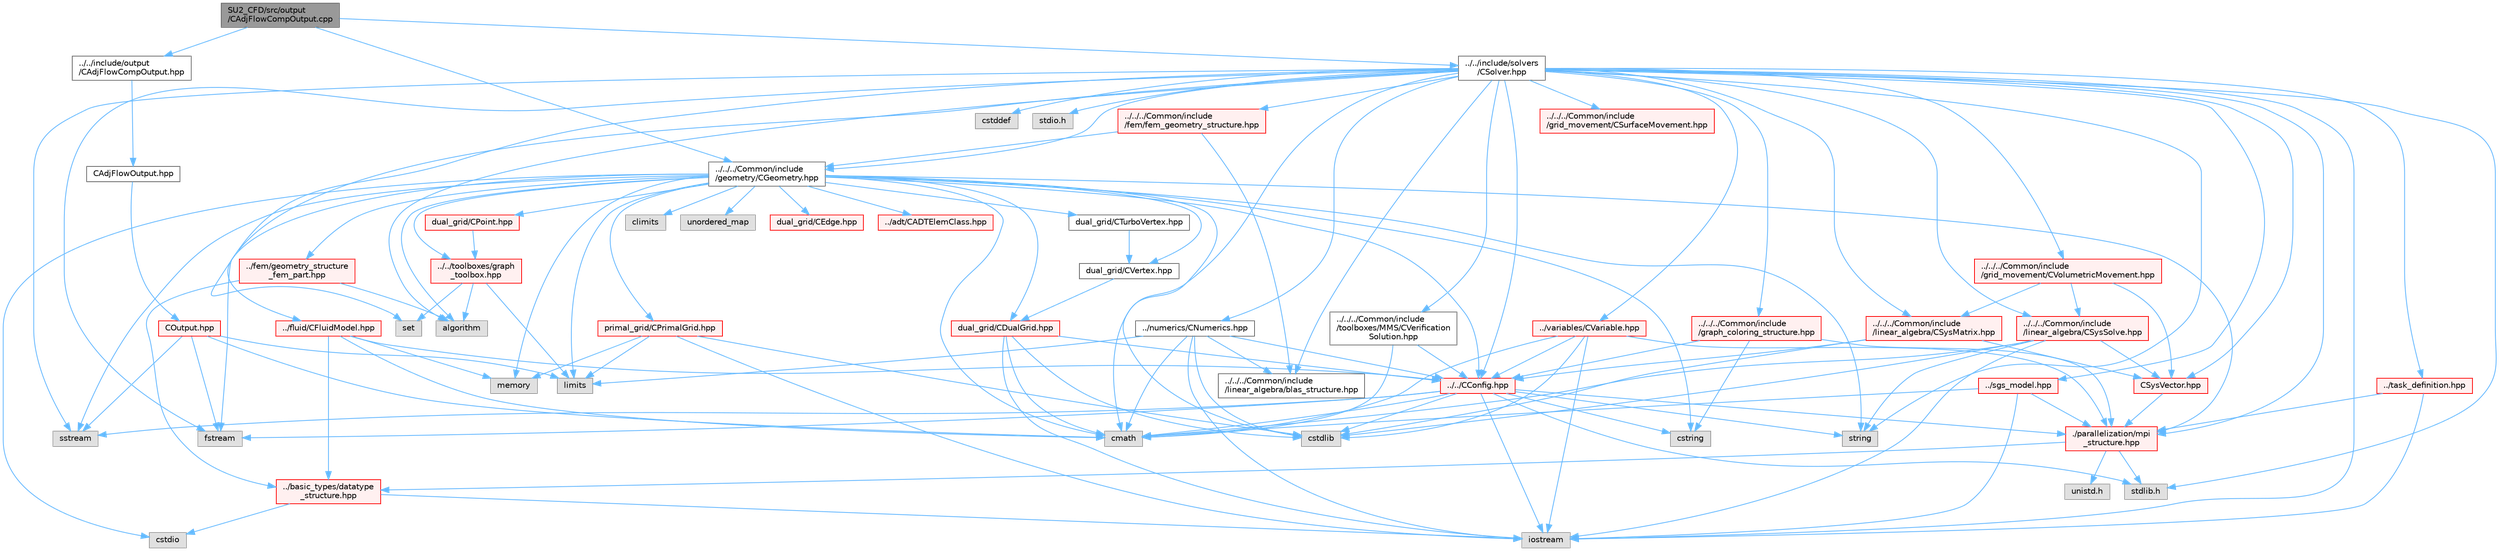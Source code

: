 digraph "SU2_CFD/src/output/CAdjFlowCompOutput.cpp"
{
 // LATEX_PDF_SIZE
  bgcolor="transparent";
  edge [fontname=Helvetica,fontsize=10,labelfontname=Helvetica,labelfontsize=10];
  node [fontname=Helvetica,fontsize=10,shape=box,height=0.2,width=0.4];
  Node1 [id="Node000001",label="SU2_CFD/src/output\l/CAdjFlowCompOutput.cpp",height=0.2,width=0.4,color="gray40", fillcolor="grey60", style="filled", fontcolor="black",tooltip="Main subroutines for flow discrete adjoint output."];
  Node1 -> Node2 [id="edge1_Node000001_Node000002",color="steelblue1",style="solid",tooltip=" "];
  Node2 [id="Node000002",label="../../include/output\l/CAdjFlowCompOutput.hpp",height=0.2,width=0.4,color="grey40", fillcolor="white", style="filled",URL="$CAdjFlowCompOutput_8hpp.html",tooltip="Headers of the adjoint compressible flow output."];
  Node2 -> Node3 [id="edge2_Node000002_Node000003",color="steelblue1",style="solid",tooltip=" "];
  Node3 [id="Node000003",label="CAdjFlowOutput.hpp",height=0.2,width=0.4,color="grey40", fillcolor="white", style="filled",URL="$CAdjFlowOutput_8hpp.html",tooltip="Headers of the adjoint flow output."];
  Node3 -> Node4 [id="edge3_Node000003_Node000004",color="steelblue1",style="solid",tooltip=" "];
  Node4 [id="Node000004",label="COutput.hpp",height=0.2,width=0.4,color="red", fillcolor="#FFF0F0", style="filled",URL="$COutput_8hpp.html",tooltip="Headers of the output class."];
  Node4 -> Node5 [id="edge4_Node000004_Node000005",color="steelblue1",style="solid",tooltip=" "];
  Node5 [id="Node000005",label="fstream",height=0.2,width=0.4,color="grey60", fillcolor="#E0E0E0", style="filled",tooltip=" "];
  Node4 -> Node6 [id="edge5_Node000004_Node000006",color="steelblue1",style="solid",tooltip=" "];
  Node6 [id="Node000006",label="cmath",height=0.2,width=0.4,color="grey60", fillcolor="#E0E0E0", style="filled",tooltip=" "];
  Node4 -> Node8 [id="edge6_Node000004_Node000008",color="steelblue1",style="solid",tooltip=" "];
  Node8 [id="Node000008",label="sstream",height=0.2,width=0.4,color="grey60", fillcolor="#E0E0E0", style="filled",tooltip=" "];
  Node4 -> Node10 [id="edge7_Node000004_Node000010",color="steelblue1",style="solid",tooltip=" "];
  Node10 [id="Node000010",label="limits",height=0.2,width=0.4,color="grey60", fillcolor="#E0E0E0", style="filled",tooltip=" "];
  Node1 -> Node37 [id="edge8_Node000001_Node000037",color="steelblue1",style="solid",tooltip=" "];
  Node37 [id="Node000037",label="../../../Common/include\l/geometry/CGeometry.hpp",height=0.2,width=0.4,color="grey40", fillcolor="white", style="filled",URL="$CGeometry_8hpp.html",tooltip="Headers of the main subroutines for creating the geometrical structure. The subroutines and functions..."];
  Node37 -> Node10 [id="edge9_Node000037_Node000010",color="steelblue1",style="solid",tooltip=" "];
  Node37 -> Node28 [id="edge10_Node000037_Node000028",color="steelblue1",style="solid",tooltip=" "];
  Node28 [id="Node000028",label="./parallelization/mpi\l_structure.hpp",height=0.2,width=0.4,color="red", fillcolor="#FFF0F0", style="filled",URL="$mpi__structure_8hpp.html",tooltip="Headers of the mpi interface for generalized datatypes. The subroutines and functions are in the mpi_..."];
  Node28 -> Node29 [id="edge11_Node000028_Node000029",color="steelblue1",style="solid",tooltip=" "];
  Node29 [id="Node000029",label="stdlib.h",height=0.2,width=0.4,color="grey60", fillcolor="#E0E0E0", style="filled",tooltip=" "];
  Node28 -> Node17 [id="edge12_Node000028_Node000017",color="steelblue1",style="solid",tooltip=" "];
  Node17 [id="Node000017",label="../basic_types/datatype\l_structure.hpp",height=0.2,width=0.4,color="red", fillcolor="#FFF0F0", style="filled",URL="$datatype__structure_8hpp.html",tooltip="Headers for generalized datatypes, defines an interface for AD types."];
  Node17 -> Node13 [id="edge13_Node000017_Node000013",color="steelblue1",style="solid",tooltip=" "];
  Node13 [id="Node000013",label="iostream",height=0.2,width=0.4,color="grey60", fillcolor="#E0E0E0", style="filled",tooltip=" "];
  Node17 -> Node19 [id="edge14_Node000017_Node000019",color="steelblue1",style="solid",tooltip=" "];
  Node19 [id="Node000019",label="cstdio",height=0.2,width=0.4,color="grey60", fillcolor="#E0E0E0", style="filled",tooltip=" "];
  Node28 -> Node30 [id="edge15_Node000028_Node000030",color="steelblue1",style="solid",tooltip=" "];
  Node30 [id="Node000030",label="unistd.h",height=0.2,width=0.4,color="grey60", fillcolor="#E0E0E0", style="filled",tooltip=" "];
  Node37 -> Node15 [id="edge16_Node000037_Node000015",color="steelblue1",style="solid",tooltip=" "];
  Node15 [id="Node000015",label="string",height=0.2,width=0.4,color="grey60", fillcolor="#E0E0E0", style="filled",tooltip=" "];
  Node37 -> Node5 [id="edge17_Node000037_Node000005",color="steelblue1",style="solid",tooltip=" "];
  Node37 -> Node8 [id="edge18_Node000037_Node000008",color="steelblue1",style="solid",tooltip=" "];
  Node37 -> Node6 [id="edge19_Node000037_Node000006",color="steelblue1",style="solid",tooltip=" "];
  Node37 -> Node16 [id="edge20_Node000037_Node000016",color="steelblue1",style="solid",tooltip=" "];
  Node16 [id="Node000016",label="algorithm",height=0.2,width=0.4,color="grey60", fillcolor="#E0E0E0", style="filled",tooltip=" "];
  Node37 -> Node38 [id="edge21_Node000037_Node000038",color="steelblue1",style="solid",tooltip=" "];
  Node38 [id="Node000038",label="cstring",height=0.2,width=0.4,color="grey60", fillcolor="#E0E0E0", style="filled",tooltip=" "];
  Node37 -> Node19 [id="edge22_Node000037_Node000019",color="steelblue1",style="solid",tooltip=" "];
  Node37 -> Node31 [id="edge23_Node000037_Node000031",color="steelblue1",style="solid",tooltip=" "];
  Node31 [id="Node000031",label="cstdlib",height=0.2,width=0.4,color="grey60", fillcolor="#E0E0E0", style="filled",tooltip=" "];
  Node37 -> Node39 [id="edge24_Node000037_Node000039",color="steelblue1",style="solid",tooltip=" "];
  Node39 [id="Node000039",label="climits",height=0.2,width=0.4,color="grey60", fillcolor="#E0E0E0", style="filled",tooltip=" "];
  Node37 -> Node34 [id="edge25_Node000037_Node000034",color="steelblue1",style="solid",tooltip=" "];
  Node34 [id="Node000034",label="memory",height=0.2,width=0.4,color="grey60", fillcolor="#E0E0E0", style="filled",tooltip=" "];
  Node37 -> Node40 [id="edge26_Node000037_Node000040",color="steelblue1",style="solid",tooltip=" "];
  Node40 [id="Node000040",label="unordered_map",height=0.2,width=0.4,color="grey60", fillcolor="#E0E0E0", style="filled",tooltip=" "];
  Node37 -> Node41 [id="edge27_Node000037_Node000041",color="steelblue1",style="solid",tooltip=" "];
  Node41 [id="Node000041",label="primal_grid/CPrimalGrid.hpp",height=0.2,width=0.4,color="red", fillcolor="#FFF0F0", style="filled",URL="$CPrimalGrid_8hpp.html",tooltip="Headers of the main subroutines for storing the primal grid structure. The subroutines and functions ..."];
  Node41 -> Node13 [id="edge28_Node000041_Node000013",color="steelblue1",style="solid",tooltip=" "];
  Node41 -> Node10 [id="edge29_Node000041_Node000010",color="steelblue1",style="solid",tooltip=" "];
  Node41 -> Node31 [id="edge30_Node000041_Node000031",color="steelblue1",style="solid",tooltip=" "];
  Node41 -> Node34 [id="edge31_Node000041_Node000034",color="steelblue1",style="solid",tooltip=" "];
  Node37 -> Node42 [id="edge32_Node000037_Node000042",color="steelblue1",style="solid",tooltip=" "];
  Node42 [id="Node000042",label="dual_grid/CDualGrid.hpp",height=0.2,width=0.4,color="red", fillcolor="#FFF0F0", style="filled",URL="$CDualGrid_8hpp.html",tooltip="Headers of the main subroutines for doing the complete dual grid structure. The subroutines and funct..."];
  Node42 -> Node6 [id="edge33_Node000042_Node000006",color="steelblue1",style="solid",tooltip=" "];
  Node42 -> Node13 [id="edge34_Node000042_Node000013",color="steelblue1",style="solid",tooltip=" "];
  Node42 -> Node31 [id="edge35_Node000042_Node000031",color="steelblue1",style="solid",tooltip=" "];
  Node42 -> Node43 [id="edge36_Node000042_Node000043",color="steelblue1",style="solid",tooltip=" "];
  Node43 [id="Node000043",label="../../CConfig.hpp",height=0.2,width=0.4,color="red", fillcolor="#FFF0F0", style="filled",URL="$CConfig_8hpp.html",tooltip="All the information about the definition of the physical problem. The subroutines and functions are i..."];
  Node43 -> Node28 [id="edge37_Node000043_Node000028",color="steelblue1",style="solid",tooltip=" "];
  Node43 -> Node13 [id="edge38_Node000043_Node000013",color="steelblue1",style="solid",tooltip=" "];
  Node43 -> Node31 [id="edge39_Node000043_Node000031",color="steelblue1",style="solid",tooltip=" "];
  Node43 -> Node5 [id="edge40_Node000043_Node000005",color="steelblue1",style="solid",tooltip=" "];
  Node43 -> Node8 [id="edge41_Node000043_Node000008",color="steelblue1",style="solid",tooltip=" "];
  Node43 -> Node15 [id="edge42_Node000043_Node000015",color="steelblue1",style="solid",tooltip=" "];
  Node43 -> Node38 [id="edge43_Node000043_Node000038",color="steelblue1",style="solid",tooltip=" "];
  Node43 -> Node29 [id="edge44_Node000043_Node000029",color="steelblue1",style="solid",tooltip=" "];
  Node43 -> Node6 [id="edge45_Node000043_Node000006",color="steelblue1",style="solid",tooltip=" "];
  Node37 -> Node55 [id="edge46_Node000037_Node000055",color="steelblue1",style="solid",tooltip=" "];
  Node55 [id="Node000055",label="dual_grid/CPoint.hpp",height=0.2,width=0.4,color="red", fillcolor="#FFF0F0", style="filled",URL="$CPoint_8hpp.html",tooltip="Declaration of the point class that stores geometric and adjacency information for dual control volum..."];
  Node55 -> Node56 [id="edge47_Node000055_Node000056",color="steelblue1",style="solid",tooltip=" "];
  Node56 [id="Node000056",label="../../toolboxes/graph\l_toolbox.hpp",height=0.2,width=0.4,color="red", fillcolor="#FFF0F0", style="filled",URL="$graph__toolbox_8hpp.html",tooltip="Functions and classes to build/represent sparse graphs or sparse patterns."];
  Node56 -> Node57 [id="edge48_Node000056_Node000057",color="steelblue1",style="solid",tooltip=" "];
  Node57 [id="Node000057",label="set",height=0.2,width=0.4,color="grey60", fillcolor="#E0E0E0", style="filled",tooltip=" "];
  Node56 -> Node10 [id="edge49_Node000056_Node000010",color="steelblue1",style="solid",tooltip=" "];
  Node56 -> Node16 [id="edge50_Node000056_Node000016",color="steelblue1",style="solid",tooltip=" "];
  Node37 -> Node59 [id="edge51_Node000037_Node000059",color="steelblue1",style="solid",tooltip=" "];
  Node59 [id="Node000059",label="dual_grid/CEdge.hpp",height=0.2,width=0.4,color="red", fillcolor="#FFF0F0", style="filled",URL="$CEdge_8hpp.html",tooltip="Declaration of the edge class CEdge.cpp file."];
  Node37 -> Node60 [id="edge52_Node000037_Node000060",color="steelblue1",style="solid",tooltip=" "];
  Node60 [id="Node000060",label="dual_grid/CVertex.hpp",height=0.2,width=0.4,color="grey40", fillcolor="white", style="filled",URL="$CVertex_8hpp.html",tooltip="Headers of the main subroutines for doing the complete dual grid structure. The subroutines and funct..."];
  Node60 -> Node42 [id="edge53_Node000060_Node000042",color="steelblue1",style="solid",tooltip=" "];
  Node37 -> Node61 [id="edge54_Node000037_Node000061",color="steelblue1",style="solid",tooltip=" "];
  Node61 [id="Node000061",label="dual_grid/CTurboVertex.hpp",height=0.2,width=0.4,color="grey40", fillcolor="white", style="filled",URL="$CTurboVertex_8hpp.html",tooltip="Headers of the main subroutines for doing the complete dual grid structure. The subroutines and funct..."];
  Node61 -> Node60 [id="edge55_Node000061_Node000060",color="steelblue1",style="solid",tooltip=" "];
  Node37 -> Node43 [id="edge56_Node000037_Node000043",color="steelblue1",style="solid",tooltip=" "];
  Node37 -> Node62 [id="edge57_Node000037_Node000062",color="steelblue1",style="solid",tooltip=" "];
  Node62 [id="Node000062",label="../fem/geometry_structure\l_fem_part.hpp",height=0.2,width=0.4,color="red", fillcolor="#FFF0F0", style="filled",URL="$geometry__structure__fem__part_8hpp.html",tooltip="Helper classes for the Fluid FEM solver."];
  Node62 -> Node17 [id="edge58_Node000062_Node000017",color="steelblue1",style="solid",tooltip=" "];
  Node62 -> Node16 [id="edge59_Node000062_Node000016",color="steelblue1",style="solid",tooltip=" "];
  Node37 -> Node56 [id="edge60_Node000037_Node000056",color="steelblue1",style="solid",tooltip=" "];
  Node37 -> Node63 [id="edge61_Node000037_Node000063",color="steelblue1",style="solid",tooltip=" "];
  Node63 [id="Node000063",label="../adt/CADTElemClass.hpp",height=0.2,width=0.4,color="red", fillcolor="#FFF0F0", style="filled",URL="$CADTElemClass_8hpp.html",tooltip="Class for storing an ADT of (linear) elements in an arbitrary number of dimensions."];
  Node1 -> Node72 [id="edge62_Node000001_Node000072",color="steelblue1",style="solid",tooltip=" "];
  Node72 [id="Node000072",label="../../include/solvers\l/CSolver.hpp",height=0.2,width=0.4,color="grey40", fillcolor="white", style="filled",URL="$CSolver_8hpp.html",tooltip="Headers of the CSolver class which is inherited by all of the other solvers."];
  Node72 -> Node28 [id="edge63_Node000072_Node000028",color="steelblue1",style="solid",tooltip=" "];
  Node72 -> Node6 [id="edge64_Node000072_Node000006",color="steelblue1",style="solid",tooltip=" "];
  Node72 -> Node24 [id="edge65_Node000072_Node000024",color="steelblue1",style="solid",tooltip=" "];
  Node24 [id="Node000024",label="cstddef",height=0.2,width=0.4,color="grey60", fillcolor="#E0E0E0", style="filled",tooltip=" "];
  Node72 -> Node15 [id="edge66_Node000072_Node000015",color="steelblue1",style="solid",tooltip=" "];
  Node72 -> Node5 [id="edge67_Node000072_Node000005",color="steelblue1",style="solid",tooltip=" "];
  Node72 -> Node8 [id="edge68_Node000072_Node000008",color="steelblue1",style="solid",tooltip=" "];
  Node72 -> Node16 [id="edge69_Node000072_Node000016",color="steelblue1",style="solid",tooltip=" "];
  Node72 -> Node13 [id="edge70_Node000072_Node000013",color="steelblue1",style="solid",tooltip=" "];
  Node72 -> Node57 [id="edge71_Node000072_Node000057",color="steelblue1",style="solid",tooltip=" "];
  Node72 -> Node29 [id="edge72_Node000072_Node000029",color="steelblue1",style="solid",tooltip=" "];
  Node72 -> Node73 [id="edge73_Node000072_Node000073",color="steelblue1",style="solid",tooltip=" "];
  Node73 [id="Node000073",label="stdio.h",height=0.2,width=0.4,color="grey60", fillcolor="#E0E0E0", style="filled",tooltip=" "];
  Node72 -> Node67 [id="edge74_Node000072_Node000067",color="steelblue1",style="solid",tooltip=" "];
  Node67 [id="Node000067",label="../fluid/CFluidModel.hpp",height=0.2,width=0.4,color="red", fillcolor="#FFF0F0", style="filled",URL="$CFluidModel_8hpp.html",tooltip="Defines the main fluid model class for thermophysical properties."];
  Node67 -> Node6 [id="edge75_Node000067_Node000006",color="steelblue1",style="solid",tooltip=" "];
  Node67 -> Node34 [id="edge76_Node000067_Node000034",color="steelblue1",style="solid",tooltip=" "];
  Node67 -> Node43 [id="edge77_Node000067_Node000043",color="steelblue1",style="solid",tooltip=" "];
  Node67 -> Node17 [id="edge78_Node000067_Node000017",color="steelblue1",style="solid",tooltip=" "];
  Node72 -> Node74 [id="edge79_Node000072_Node000074",color="steelblue1",style="solid",tooltip=" "];
  Node74 [id="Node000074",label="../task_definition.hpp",height=0.2,width=0.4,color="red", fillcolor="#FFF0F0", style="filled",URL="$task__definition_8hpp.html",tooltip="Header of the task definition class for the SU2 solvers."];
  Node74 -> Node28 [id="edge80_Node000074_Node000028",color="steelblue1",style="solid",tooltip=" "];
  Node74 -> Node13 [id="edge81_Node000074_Node000013",color="steelblue1",style="solid",tooltip=" "];
  Node72 -> Node76 [id="edge82_Node000072_Node000076",color="steelblue1",style="solid",tooltip=" "];
  Node76 [id="Node000076",label="../numerics/CNumerics.hpp",height=0.2,width=0.4,color="grey40", fillcolor="white", style="filled",URL="$CNumerics_8hpp.html",tooltip="Declaration of the base numerics class, the implementation is in the CNumerics.cpp file."];
  Node76 -> Node6 [id="edge83_Node000076_Node000006",color="steelblue1",style="solid",tooltip=" "];
  Node76 -> Node13 [id="edge84_Node000076_Node000013",color="steelblue1",style="solid",tooltip=" "];
  Node76 -> Node10 [id="edge85_Node000076_Node000010",color="steelblue1",style="solid",tooltip=" "];
  Node76 -> Node31 [id="edge86_Node000076_Node000031",color="steelblue1",style="solid",tooltip=" "];
  Node76 -> Node43 [id="edge87_Node000076_Node000043",color="steelblue1",style="solid",tooltip=" "];
  Node76 -> Node77 [id="edge88_Node000076_Node000077",color="steelblue1",style="solid",tooltip=" "];
  Node77 [id="Node000077",label="../../../Common/include\l/linear_algebra/blas_structure.hpp",height=0.2,width=0.4,color="grey40", fillcolor="white", style="filled",URL="$blas__structure_8hpp.html",tooltip="Include files and headers of the functions for matrix and vector operations, which are typically foun..."];
  Node72 -> Node78 [id="edge89_Node000072_Node000078",color="steelblue1",style="solid",tooltip=" "];
  Node78 [id="Node000078",label="../sgs_model.hpp",height=0.2,width=0.4,color="red", fillcolor="#FFF0F0", style="filled",URL="$sgs__model_8hpp.html",tooltip="Headers of the LES subgrid scale models of the SU2 solvers."];
  Node78 -> Node28 [id="edge90_Node000078_Node000028",color="steelblue1",style="solid",tooltip=" "];
  Node78 -> Node13 [id="edge91_Node000078_Node000013",color="steelblue1",style="solid",tooltip=" "];
  Node78 -> Node6 [id="edge92_Node000078_Node000006",color="steelblue1",style="solid",tooltip=" "];
  Node72 -> Node80 [id="edge93_Node000072_Node000080",color="steelblue1",style="solid",tooltip=" "];
  Node80 [id="Node000080",label="../../../Common/include\l/fem/fem_geometry_structure.hpp",height=0.2,width=0.4,color="red", fillcolor="#FFF0F0", style="filled",URL="$fem__geometry__structure_8hpp.html",tooltip="Headers of the main subroutines for creating the geometrical structure for the FEM solver...."];
  Node80 -> Node37 [id="edge94_Node000080_Node000037",color="steelblue1",style="solid",tooltip=" "];
  Node80 -> Node77 [id="edge95_Node000080_Node000077",color="steelblue1",style="solid",tooltip=" "];
  Node72 -> Node37 [id="edge96_Node000072_Node000037",color="steelblue1",style="solid",tooltip=" "];
  Node72 -> Node43 [id="edge97_Node000072_Node000043",color="steelblue1",style="solid",tooltip=" "];
  Node72 -> Node83 [id="edge98_Node000072_Node000083",color="steelblue1",style="solid",tooltip=" "];
  Node83 [id="Node000083",label="../../../Common/include\l/linear_algebra/CSysMatrix.hpp",height=0.2,width=0.4,color="red", fillcolor="#FFF0F0", style="filled",URL="$CSysMatrix_8hpp.html",tooltip="Declaration of the block-sparse matrix class. The implemtation is in CSysMatrix.cpp."];
  Node83 -> Node43 [id="edge99_Node000083_Node000043",color="steelblue1",style="solid",tooltip=" "];
  Node83 -> Node84 [id="edge100_Node000083_Node000084",color="steelblue1",style="solid",tooltip=" "];
  Node84 [id="Node000084",label="CSysVector.hpp",height=0.2,width=0.4,color="red", fillcolor="#FFF0F0", style="filled",URL="$CSysVector_8hpp.html",tooltip="Declararion and inlines of the vector class used in the solution of large, distributed,..."];
  Node84 -> Node28 [id="edge101_Node000084_Node000028",color="steelblue1",style="solid",tooltip=" "];
  Node83 -> Node31 [id="edge102_Node000083_Node000031",color="steelblue1",style="solid",tooltip=" "];
  Node72 -> Node84 [id="edge103_Node000072_Node000084",color="steelblue1",style="solid",tooltip=" "];
  Node72 -> Node87 [id="edge104_Node000072_Node000087",color="steelblue1",style="solid",tooltip=" "];
  Node87 [id="Node000087",label="../../../Common/include\l/linear_algebra/CSysSolve.hpp",height=0.2,width=0.4,color="red", fillcolor="#FFF0F0", style="filled",URL="$CSysSolve_8hpp.html",tooltip="Headers for the classes related to linear solvers (CG, FGMRES, etc) The subroutines and functions are..."];
  Node87 -> Node6 [id="edge105_Node000087_Node000006",color="steelblue1",style="solid",tooltip=" "];
  Node87 -> Node13 [id="edge106_Node000087_Node000013",color="steelblue1",style="solid",tooltip=" "];
  Node87 -> Node31 [id="edge107_Node000087_Node000031",color="steelblue1",style="solid",tooltip=" "];
  Node87 -> Node15 [id="edge108_Node000087_Node000015",color="steelblue1",style="solid",tooltip=" "];
  Node87 -> Node84 [id="edge109_Node000087_Node000084",color="steelblue1",style="solid",tooltip=" "];
  Node72 -> Node88 [id="edge110_Node000072_Node000088",color="steelblue1",style="solid",tooltip=" "];
  Node88 [id="Node000088",label="../../../Common/include\l/grid_movement/CSurfaceMovement.hpp",height=0.2,width=0.4,color="red", fillcolor="#FFF0F0", style="filled",URL="$CSurfaceMovement_8hpp.html",tooltip="Headers of the CSurfaceMovement class."];
  Node72 -> Node92 [id="edge111_Node000072_Node000092",color="steelblue1",style="solid",tooltip=" "];
  Node92 [id="Node000092",label="../../../Common/include\l/grid_movement/CVolumetricMovement.hpp",height=0.2,width=0.4,color="red", fillcolor="#FFF0F0", style="filled",URL="$CVolumetricMovement_8hpp.html",tooltip="Headers of the CVolumetricMovement class."];
  Node92 -> Node83 [id="edge112_Node000092_Node000083",color="steelblue1",style="solid",tooltip=" "];
  Node92 -> Node84 [id="edge113_Node000092_Node000084",color="steelblue1",style="solid",tooltip=" "];
  Node92 -> Node87 [id="edge114_Node000092_Node000087",color="steelblue1",style="solid",tooltip=" "];
  Node72 -> Node77 [id="edge115_Node000072_Node000077",color="steelblue1",style="solid",tooltip=" "];
  Node72 -> Node93 [id="edge116_Node000072_Node000093",color="steelblue1",style="solid",tooltip=" "];
  Node93 [id="Node000093",label="../../../Common/include\l/graph_coloring_structure.hpp",height=0.2,width=0.4,color="red", fillcolor="#FFF0F0", style="filled",URL="$graph__coloring__structure_8hpp.html",tooltip="Include files and headers of the functions to carry out a coloring of a given graph...."];
  Node93 -> Node28 [id="edge117_Node000093_Node000028",color="steelblue1",style="solid",tooltip=" "];
  Node93 -> Node43 [id="edge118_Node000093_Node000043",color="steelblue1",style="solid",tooltip=" "];
  Node93 -> Node38 [id="edge119_Node000093_Node000038",color="steelblue1",style="solid",tooltip=" "];
  Node72 -> Node94 [id="edge120_Node000072_Node000094",color="steelblue1",style="solid",tooltip=" "];
  Node94 [id="Node000094",label="../../../Common/include\l/toolboxes/MMS/CVerification\lSolution.hpp",height=0.2,width=0.4,color="grey40", fillcolor="white", style="filled",URL="$CVerificationSolution_8hpp.html",tooltip="Header file for the base class CVerificationSolution. The implementations are in the CVerificationSol..."];
  Node94 -> Node6 [id="edge121_Node000094_Node000006",color="steelblue1",style="solid",tooltip=" "];
  Node94 -> Node43 [id="edge122_Node000094_Node000043",color="steelblue1",style="solid",tooltip=" "];
  Node72 -> Node95 [id="edge123_Node000072_Node000095",color="steelblue1",style="solid",tooltip=" "];
  Node95 [id="Node000095",label="../variables/CVariable.hpp",height=0.2,width=0.4,color="red", fillcolor="#FFF0F0", style="filled",URL="$CVariable_8hpp.html",tooltip="Declaration and inlines of the parent class for defining problem variables, function definitions in f..."];
  Node95 -> Node28 [id="edge124_Node000095_Node000028",color="steelblue1",style="solid",tooltip=" "];
  Node95 -> Node6 [id="edge125_Node000095_Node000006",color="steelblue1",style="solid",tooltip=" "];
  Node95 -> Node13 [id="edge126_Node000095_Node000013",color="steelblue1",style="solid",tooltip=" "];
  Node95 -> Node31 [id="edge127_Node000095_Node000031",color="steelblue1",style="solid",tooltip=" "];
  Node95 -> Node43 [id="edge128_Node000095_Node000043",color="steelblue1",style="solid",tooltip=" "];
}
